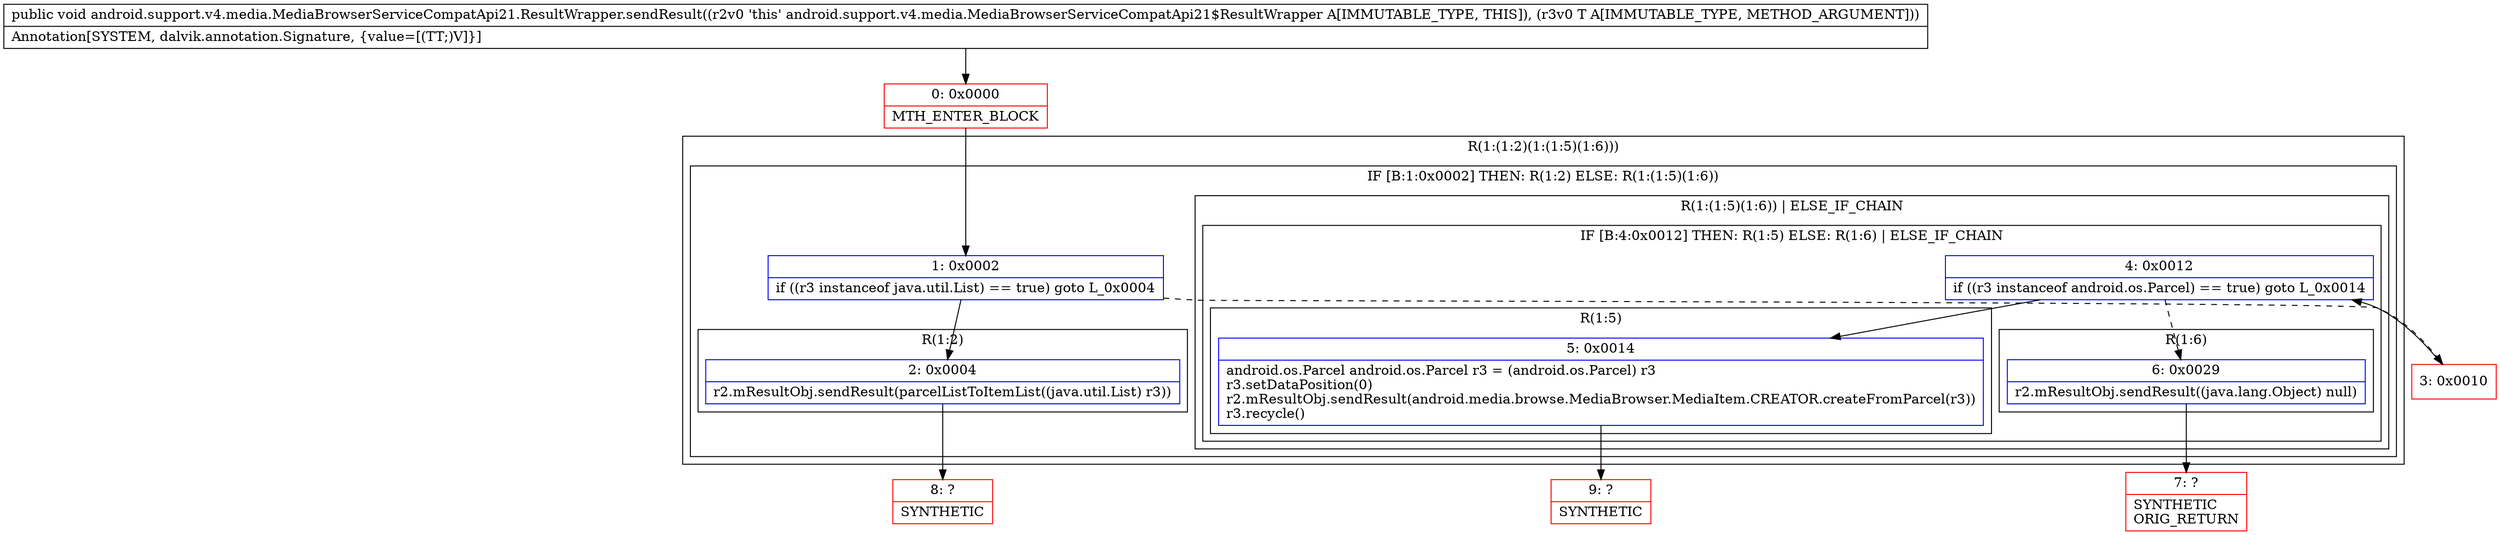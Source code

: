 digraph "CFG forandroid.support.v4.media.MediaBrowserServiceCompatApi21.ResultWrapper.sendResult(Ljava\/lang\/Object;)V" {
subgraph cluster_Region_1404912145 {
label = "R(1:(1:2)(1:(1:5)(1:6)))";
node [shape=record,color=blue];
subgraph cluster_IfRegion_1276608262 {
label = "IF [B:1:0x0002] THEN: R(1:2) ELSE: R(1:(1:5)(1:6))";
node [shape=record,color=blue];
Node_1 [shape=record,label="{1\:\ 0x0002|if ((r3 instanceof java.util.List) == true) goto L_0x0004\l}"];
subgraph cluster_Region_802260166 {
label = "R(1:2)";
node [shape=record,color=blue];
Node_2 [shape=record,label="{2\:\ 0x0004|r2.mResultObj.sendResult(parcelListToItemList((java.util.List) r3))\l}"];
}
subgraph cluster_Region_731680434 {
label = "R(1:(1:5)(1:6)) | ELSE_IF_CHAIN\l";
node [shape=record,color=blue];
subgraph cluster_IfRegion_302578714 {
label = "IF [B:4:0x0012] THEN: R(1:5) ELSE: R(1:6) | ELSE_IF_CHAIN\l";
node [shape=record,color=blue];
Node_4 [shape=record,label="{4\:\ 0x0012|if ((r3 instanceof android.os.Parcel) == true) goto L_0x0014\l}"];
subgraph cluster_Region_1510139661 {
label = "R(1:5)";
node [shape=record,color=blue];
Node_5 [shape=record,label="{5\:\ 0x0014|android.os.Parcel android.os.Parcel r3 = (android.os.Parcel) r3\lr3.setDataPosition(0)\lr2.mResultObj.sendResult(android.media.browse.MediaBrowser.MediaItem.CREATOR.createFromParcel(r3))\lr3.recycle()\l}"];
}
subgraph cluster_Region_1695567378 {
label = "R(1:6)";
node [shape=record,color=blue];
Node_6 [shape=record,label="{6\:\ 0x0029|r2.mResultObj.sendResult((java.lang.Object) null)\l}"];
}
}
}
}
}
Node_0 [shape=record,color=red,label="{0\:\ 0x0000|MTH_ENTER_BLOCK\l}"];
Node_3 [shape=record,color=red,label="{3\:\ 0x0010}"];
Node_7 [shape=record,color=red,label="{7\:\ ?|SYNTHETIC\lORIG_RETURN\l}"];
Node_8 [shape=record,color=red,label="{8\:\ ?|SYNTHETIC\l}"];
Node_9 [shape=record,color=red,label="{9\:\ ?|SYNTHETIC\l}"];
MethodNode[shape=record,label="{public void android.support.v4.media.MediaBrowserServiceCompatApi21.ResultWrapper.sendResult((r2v0 'this' android.support.v4.media.MediaBrowserServiceCompatApi21$ResultWrapper A[IMMUTABLE_TYPE, THIS]), (r3v0 T A[IMMUTABLE_TYPE, METHOD_ARGUMENT]))  | Annotation[SYSTEM, dalvik.annotation.Signature, \{value=[(TT;)V]\}]\l}"];
MethodNode -> Node_0;
Node_1 -> Node_2;
Node_1 -> Node_3[style=dashed];
Node_2 -> Node_8;
Node_4 -> Node_5;
Node_4 -> Node_6[style=dashed];
Node_5 -> Node_9;
Node_6 -> Node_7;
Node_0 -> Node_1;
Node_3 -> Node_4;
}

